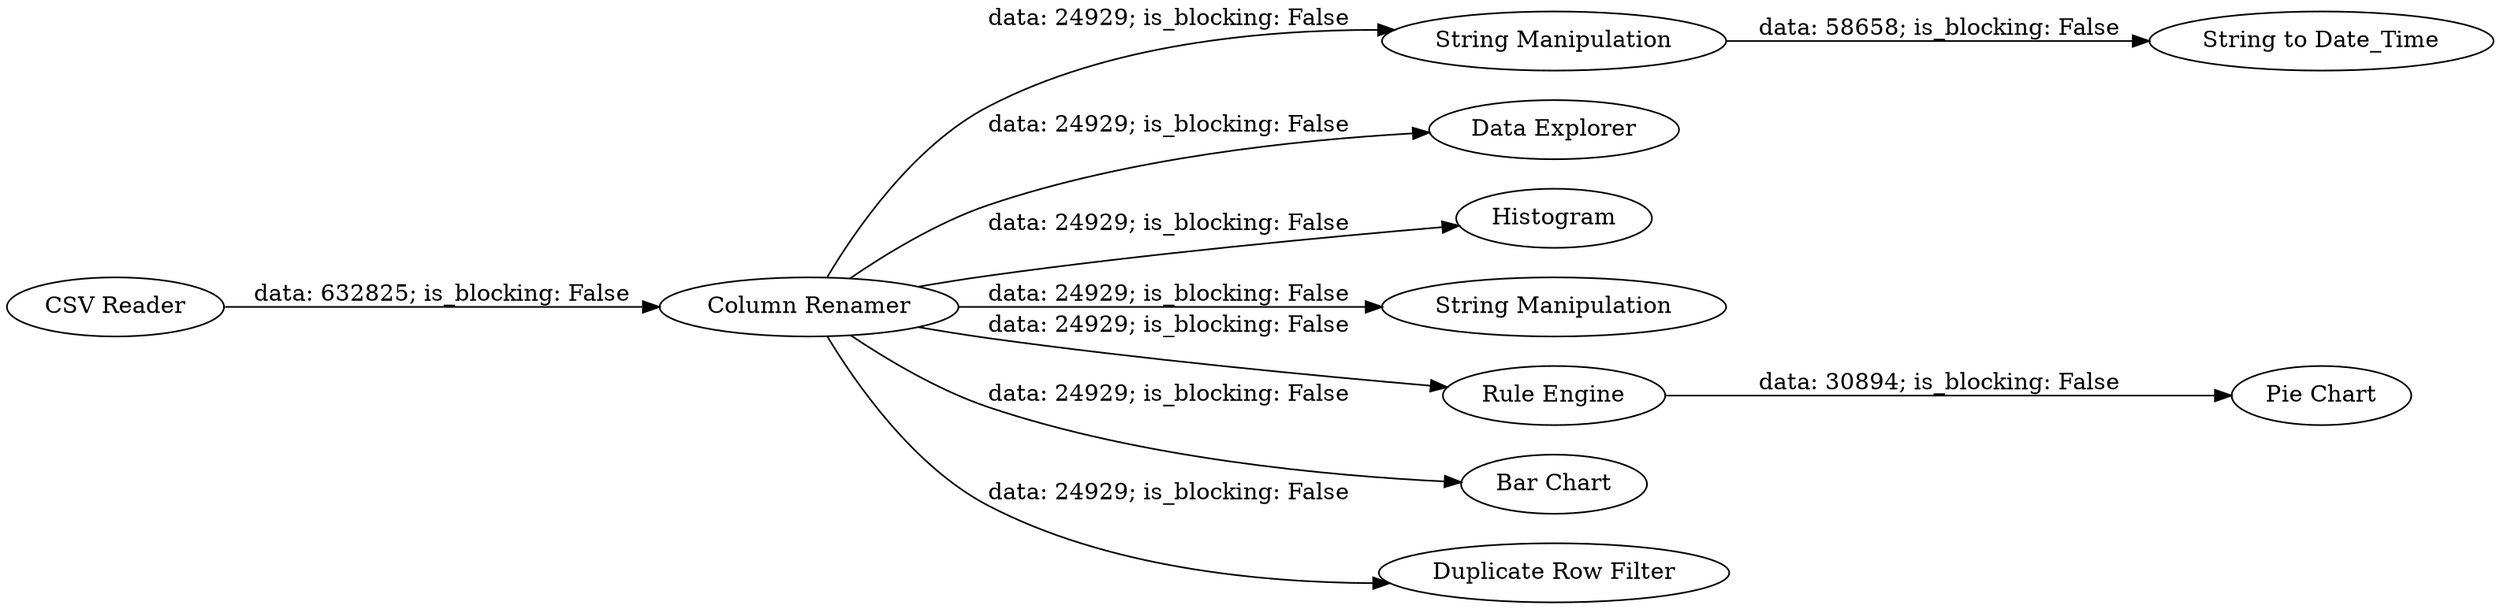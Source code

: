digraph {
	"5025562255416964333_2" [label="Column Renamer"]
	"5025562255416964333_10" [label="String to Date_Time"]
	"5025562255416964333_9" [label="String Manipulation"]
	"5025562255416964333_5" [label="Data Explorer"]
	"5025562255416964333_3" [label=Histogram]
	"5025562255416964333_11" [label="String Manipulation"]
	"5025562255416964333_7" [label="Rule Engine"]
	"5025562255416964333_4" [label="Bar Chart"]
	"5025562255416964333_6" [label="Pie Chart"]
	"5025562255416964333_1" [label="CSV Reader"]
	"5025562255416964333_8" [label="Duplicate Row Filter"]
	"5025562255416964333_2" -> "5025562255416964333_9" [label="data: 24929; is_blocking: False"]
	"5025562255416964333_2" -> "5025562255416964333_8" [label="data: 24929; is_blocking: False"]
	"5025562255416964333_2" -> "5025562255416964333_3" [label="data: 24929; is_blocking: False"]
	"5025562255416964333_1" -> "5025562255416964333_2" [label="data: 632825; is_blocking: False"]
	"5025562255416964333_7" -> "5025562255416964333_6" [label="data: 30894; is_blocking: False"]
	"5025562255416964333_2" -> "5025562255416964333_5" [label="data: 24929; is_blocking: False"]
	"5025562255416964333_9" -> "5025562255416964333_10" [label="data: 58658; is_blocking: False"]
	"5025562255416964333_2" -> "5025562255416964333_4" [label="data: 24929; is_blocking: False"]
	"5025562255416964333_2" -> "5025562255416964333_11" [label="data: 24929; is_blocking: False"]
	"5025562255416964333_2" -> "5025562255416964333_7" [label="data: 24929; is_blocking: False"]
	rankdir=LR
}
